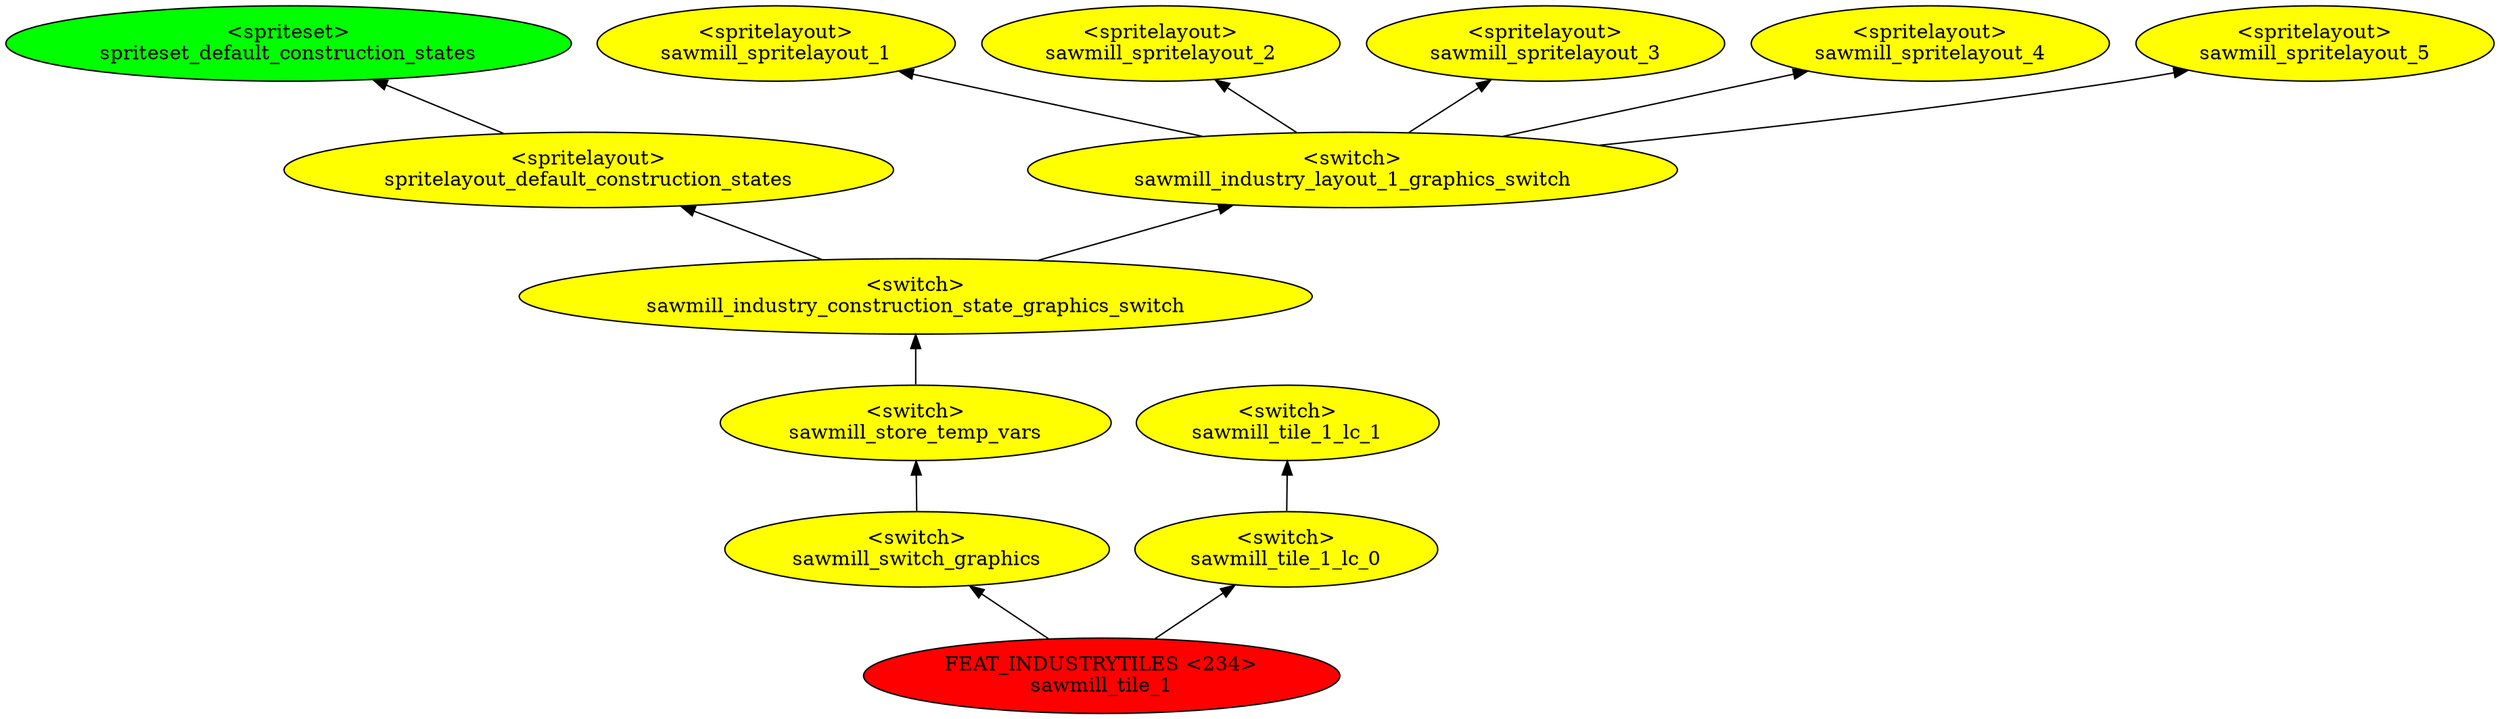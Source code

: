 digraph {
rankdir="BT"
spriteset_default_construction_states [fillcolor=green style="filled" label="<spriteset>\nspriteset_default_construction_states"]
spritelayout_default_construction_states [fillcolor=yellow style="filled" label="<spritelayout>\nspritelayout_default_construction_states"]
sawmill_spritelayout_1 [fillcolor=yellow style="filled" label="<spritelayout>\nsawmill_spritelayout_1"]
sawmill_spritelayout_2 [fillcolor=yellow style="filled" label="<spritelayout>\nsawmill_spritelayout_2"]
sawmill_spritelayout_3 [fillcolor=yellow style="filled" label="<spritelayout>\nsawmill_spritelayout_3"]
sawmill_spritelayout_4 [fillcolor=yellow style="filled" label="<spritelayout>\nsawmill_spritelayout_4"]
sawmill_spritelayout_5 [fillcolor=yellow style="filled" label="<spritelayout>\nsawmill_spritelayout_5"]
sawmill_industry_layout_1_graphics_switch [fillcolor=yellow style="filled" label="<switch>\nsawmill_industry_layout_1_graphics_switch"]
sawmill_industry_construction_state_graphics_switch [fillcolor=yellow style="filled" label="<switch>\nsawmill_industry_construction_state_graphics_switch"]
sawmill_store_temp_vars [fillcolor=yellow style="filled" label="<switch>\nsawmill_store_temp_vars"]
sawmill_switch_graphics [fillcolor=yellow style="filled" label="<switch>\nsawmill_switch_graphics"]
sawmill_tile_1_lc_1 [fillcolor=yellow style="filled" label="<switch>\nsawmill_tile_1_lc_1"]
sawmill_tile_1_lc_0 [fillcolor=yellow style="filled" label="<switch>\nsawmill_tile_1_lc_0"]
sawmill_tile_1 [fillcolor=red style="filled" label="FEAT_INDUSTRYTILES <234>\nsawmill_tile_1"]
sawmill_industry_construction_state_graphics_switch->sawmill_industry_layout_1_graphics_switch
sawmill_tile_1->sawmill_tile_1_lc_0
sawmill_industry_layout_1_graphics_switch->sawmill_spritelayout_5
sawmill_industry_layout_1_graphics_switch->sawmill_spritelayout_2
sawmill_tile_1->sawmill_switch_graphics
sawmill_industry_layout_1_graphics_switch->sawmill_spritelayout_1
sawmill_industry_layout_1_graphics_switch->sawmill_spritelayout_3
sawmill_store_temp_vars->sawmill_industry_construction_state_graphics_switch
sawmill_industry_layout_1_graphics_switch->sawmill_spritelayout_4
sawmill_switch_graphics->sawmill_store_temp_vars
spritelayout_default_construction_states->spriteset_default_construction_states
sawmill_tile_1_lc_0->sawmill_tile_1_lc_1
sawmill_industry_construction_state_graphics_switch->spritelayout_default_construction_states
}
